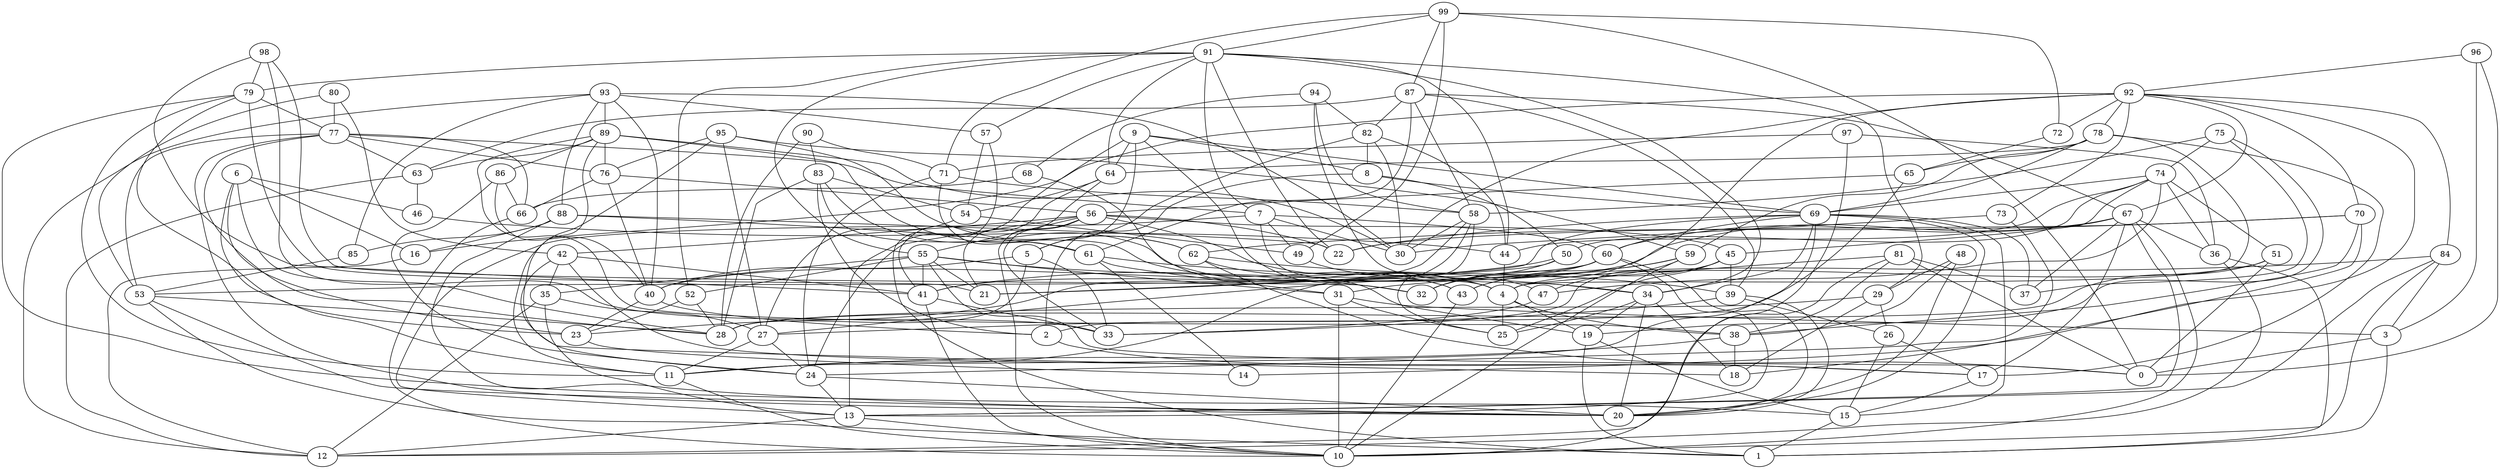 digraph GG_graph {

subgraph G_graph {
edge [color = black]
"48" -> "20" [dir = none]
"48" -> "38" [dir = none]
"48" -> "29" [dir = none]
"71" -> "58" [dir = none]
"71" -> "24" [dir = none]
"71" -> "61" [dir = none]
"92" -> "14" [dir = none]
"92" -> "70" [dir = none]
"92" -> "30" [dir = none]
"92" -> "16" [dir = none]
"92" -> "73" [dir = none]
"92" -> "67" [dir = none]
"92" -> "84" [dir = none]
"92" -> "78" [dir = none]
"92" -> "43" [dir = none]
"92" -> "72" [dir = none]
"72" -> "65" [dir = none]
"23" -> "14" [dir = none]
"2" -> "17" [dir = none]
"34" -> "20" [dir = none]
"34" -> "25" [dir = none]
"34" -> "19" [dir = none]
"34" -> "18" [dir = none]
"51" -> "4" [dir = none]
"51" -> "28" [dir = none]
"51" -> "0" [dir = none]
"40" -> "23" [dir = none]
"40" -> "2" [dir = none]
"31" -> "10" [dir = none]
"31" -> "3" [dir = none]
"31" -> "25" [dir = none]
"45" -> "33" [dir = none]
"45" -> "25" [dir = none]
"45" -> "39" [dir = none]
"45" -> "43" [dir = none]
"57" -> "54" [dir = none]
"57" -> "1" [dir = none]
"63" -> "46" [dir = none]
"63" -> "12" [dir = none]
"89" -> "38" [dir = none]
"89" -> "62" [dir = none]
"89" -> "76" [dir = none]
"89" -> "30" [dir = none]
"89" -> "18" [dir = none]
"89" -> "86" [dir = none]
"89" -> "63" [dir = none]
"87" -> "61" [dir = none]
"87" -> "67" [dir = none]
"87" -> "63" [dir = none]
"87" -> "82" [dir = none]
"87" -> "39" [dir = none]
"87" -> "58" [dir = none]
"82" -> "44" [dir = none]
"82" -> "8" [dir = none]
"82" -> "30" [dir = none]
"82" -> "5" [dir = none]
"53" -> "28" [dir = none]
"53" -> "1" [dir = none]
"53" -> "20" [dir = none]
"80" -> "53" [dir = none]
"80" -> "42" [dir = none]
"80" -> "77" [dir = none]
"65" -> "56" [dir = none]
"65" -> "2" [dir = none]
"7" -> "13" [dir = none]
"7" -> "4" [dir = none]
"7" -> "49" [dir = none]
"7" -> "30" [dir = none]
"7" -> "60" [dir = none]
"99" -> "72" [dir = none]
"99" -> "71" [dir = none]
"99" -> "49" [dir = none]
"99" -> "87" [dir = none]
"99" -> "0" [dir = none]
"99" -> "91" [dir = none]
"29" -> "26" [dir = none]
"29" -> "28" [dir = none]
"29" -> "18" [dir = none]
"52" -> "23" [dir = none]
"52" -> "28" [dir = none]
"42" -> "17" [dir = none]
"42" -> "41" [dir = none]
"42" -> "35" [dir = none]
"42" -> "24" [dir = none]
"73" -> "24" [dir = none]
"73" -> "30" [dir = none]
"83" -> "2" [dir = none]
"83" -> "54" [dir = none]
"83" -> "28" [dir = none]
"83" -> "4" [dir = none]
"83" -> "43" [dir = none]
"49" -> "47" [dir = none]
"24" -> "13" [dir = none]
"24" -> "20" [dir = none]
"88" -> "85" [dir = none]
"88" -> "16" [dir = none]
"88" -> "61" [dir = none]
"88" -> "20" [dir = none]
"88" -> "22" [dir = none]
"60" -> "13" [dir = none]
"60" -> "20" [dir = none]
"60" -> "40" [dir = none]
"60" -> "53" [dir = none]
"60" -> "32" [dir = none]
"16" -> "12" [dir = none]
"41" -> "10" [dir = none]
"41" -> "33" [dir = none]
"59" -> "47" [dir = none]
"59" -> "10" [dir = none]
"59" -> "32" [dir = none]
"59" -> "27" [dir = none]
"50" -> "41" [dir = none]
"50" -> "32" [dir = none]
"50" -> "21" [dir = none]
"67" -> "37" [dir = none]
"67" -> "17" [dir = none]
"67" -> "60" [dir = none]
"67" -> "10" [dir = none]
"67" -> "36" [dir = none]
"67" -> "13" [dir = none]
"67" -> "41" [dir = none]
"97" -> "10" [dir = none]
"97" -> "71" [dir = none]
"97" -> "36" [dir = none]
"17" -> "15" [dir = none]
"4" -> "19" [dir = none]
"4" -> "25" [dir = none]
"4" -> "38" [dir = none]
"95" -> "27" [dir = none]
"95" -> "11" [dir = none]
"95" -> "59" [dir = none]
"95" -> "62" [dir = none]
"95" -> "76" [dir = none]
"81" -> "4" [dir = none]
"81" -> "37" [dir = none]
"81" -> "12" [dir = none]
"81" -> "0" [dir = none]
"81" -> "38" [dir = none]
"19" -> "15" [dir = none]
"19" -> "1" [dir = none]
"69" -> "15" [dir = none]
"69" -> "21" [dir = none]
"69" -> "11" [dir = none]
"69" -> "37" [dir = none]
"69" -> "22" [dir = none]
"69" -> "60" [dir = none]
"69" -> "20" [dir = none]
"69" -> "34" [dir = none]
"90" -> "28" [dir = none]
"90" -> "71" [dir = none]
"90" -> "83" [dir = none]
"11" -> "10" [dir = none]
"39" -> "26" [dir = none]
"39" -> "20" [dir = none]
"39" -> "27" [dir = none]
"46" -> "44" [dir = none]
"91" -> "29" [dir = none]
"91" -> "79" [dir = none]
"91" -> "64" [dir = none]
"91" -> "7" [dir = none]
"91" -> "44" [dir = none]
"91" -> "34" [dir = none]
"91" -> "22" [dir = none]
"91" -> "57" [dir = none]
"91" -> "52" [dir = none]
"91" -> "55" [dir = none]
"6" -> "23" [dir = none]
"6" -> "16" [dir = none]
"6" -> "46" [dir = none]
"6" -> "11" [dir = none]
"6" -> "28" [dir = none]
"68" -> "19" [dir = none]
"68" -> "66" [dir = none]
"75" -> "74" [dir = none]
"75" -> "58" [dir = none]
"75" -> "37" [dir = none]
"75" -> "19" [dir = none]
"36" -> "1" [dir = none]
"36" -> "12" [dir = none]
"78" -> "65" [dir = none]
"78" -> "17" [dir = none]
"78" -> "4" [dir = none]
"78" -> "64" [dir = none]
"78" -> "69" [dir = none]
"78" -> "59" [dir = none]
"94" -> "82" [dir = none]
"94" -> "58" [dir = none]
"94" -> "34" [dir = none]
"94" -> "68" [dir = none]
"15" -> "1" [dir = none]
"98" -> "32" [dir = none]
"98" -> "79" [dir = none]
"98" -> "33" [dir = none]
"98" -> "41" [dir = none]
"74" -> "50" [dir = none]
"74" -> "69" [dir = none]
"74" -> "45" [dir = none]
"74" -> "44" [dir = none]
"74" -> "36" [dir = none]
"74" -> "47" [dir = none]
"74" -> "51" [dir = none]
"13" -> "12" [dir = none]
"13" -> "10" [dir = none]
"26" -> "17" [dir = none]
"26" -> "15" [dir = none]
"35" -> "13" [dir = none]
"35" -> "27" [dir = none]
"35" -> "12" [dir = none]
"8" -> "2" [dir = none]
"8" -> "69" [dir = none]
"8" -> "50" [dir = none]
"9" -> "8" [dir = none]
"9" -> "43" [dir = none]
"9" -> "64" [dir = none]
"9" -> "13" [dir = none]
"9" -> "69" [dir = none]
"9" -> "5" [dir = none]
"93" -> "89" [dir = none]
"93" -> "88" [dir = none]
"93" -> "30" [dir = none]
"93" -> "57" [dir = none]
"93" -> "12" [dir = none]
"93" -> "40" [dir = none]
"93" -> "85" [dir = none]
"5" -> "40" [dir = none]
"5" -> "33" [dir = none]
"5" -> "28" [dir = none]
"64" -> "21" [dir = none]
"64" -> "54" [dir = none]
"64" -> "41" [dir = none]
"96" -> "92" [dir = none]
"96" -> "0" [dir = none]
"96" -> "3" [dir = none]
"47" -> "33" [dir = none]
"43" -> "10" [dir = none]
"3" -> "0" [dir = none]
"3" -> "1" [dir = none]
"55" -> "35" [dir = none]
"55" -> "52" [dir = none]
"55" -> "21" [dir = none]
"55" -> "31" [dir = none]
"55" -> "41" [dir = none]
"55" -> "32" [dir = none]
"55" -> "0" [dir = none]
"62" -> "39" [dir = none]
"62" -> "0" [dir = none]
"62" -> "4" [dir = none]
"77" -> "28" [dir = none]
"77" -> "63" [dir = none]
"77" -> "53" [dir = none]
"77" -> "7" [dir = none]
"77" -> "66" [dir = none]
"77" -> "76" [dir = none]
"77" -> "20" [dir = none]
"66" -> "10" [dir = none]
"70" -> "18" [dir = none]
"70" -> "22" [dir = none]
"70" -> "38" [dir = none]
"70" -> "62" [dir = none]
"76" -> "40" [dir = none]
"76" -> "66" [dir = none]
"76" -> "56" [dir = none]
"85" -> "53" [dir = none]
"86" -> "40" [dir = none]
"86" -> "24" [dir = none]
"86" -> "66" [dir = none]
"58" -> "11" [dir = none]
"58" -> "30" [dir = none]
"58" -> "23" [dir = none]
"58" -> "25" [dir = none]
"84" -> "3" [dir = none]
"84" -> "10" [dir = none]
"84" -> "31" [dir = none]
"84" -> "13" [dir = none]
"38" -> "18" [dir = none]
"38" -> "11" [dir = none]
"61" -> "34" [dir = none]
"61" -> "14" [dir = none]
"61" -> "31" [dir = none]
"79" -> "15" [dir = none]
"79" -> "77" [dir = none]
"79" -> "23" [dir = none]
"79" -> "21" [dir = none]
"79" -> "11" [dir = none]
"56" -> "42" [dir = none]
"56" -> "22" [dir = none]
"56" -> "10" [dir = none]
"56" -> "4" [dir = none]
"56" -> "55" [dir = none]
"56" -> "33" [dir = none]
"56" -> "24" [dir = none]
"56" -> "45" [dir = none]
"44" -> "4" [dir = none]
"27" -> "24" [dir = none]
"27" -> "11" [dir = none]
"54" -> "49" [dir = none]
"54" -> "27" [dir = none]
}

}
